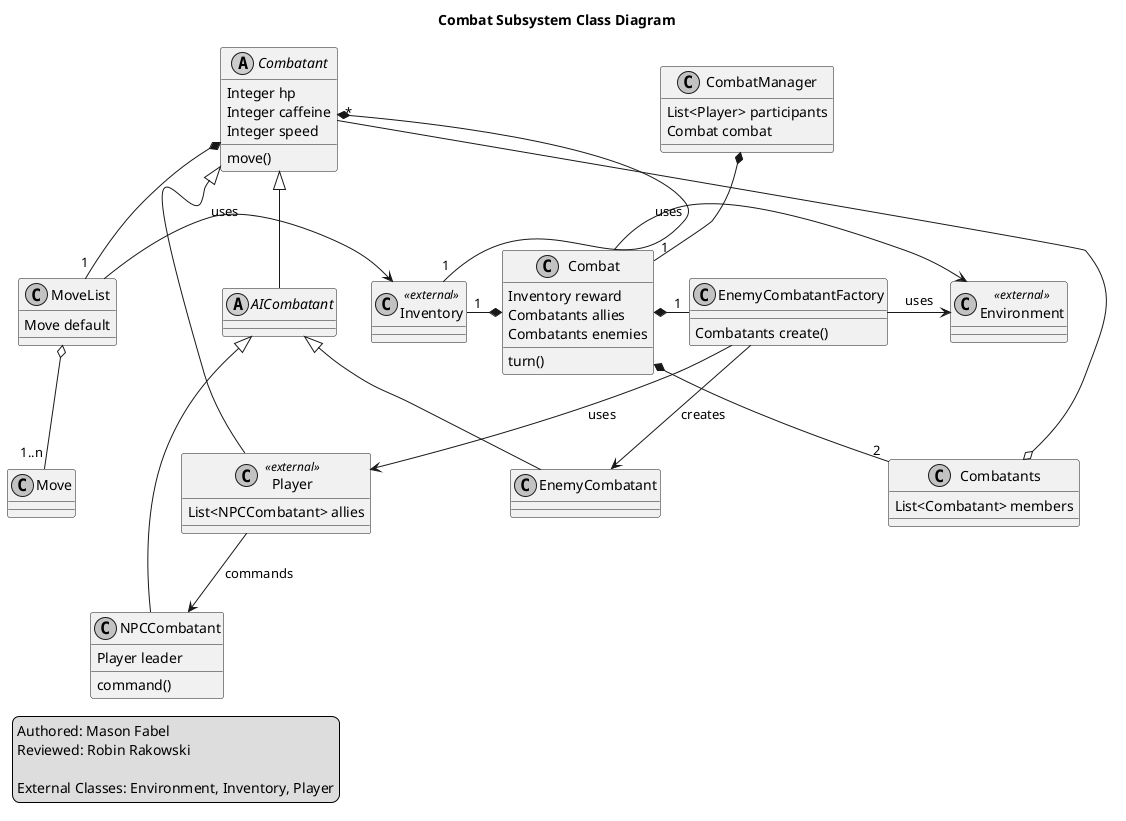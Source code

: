 @startuml
skinparam monochrome true
skinparam shadowing false

title Combat Subsystem Class Diagram
legend left
	Authored: Mason Fabel
	Reviewed: Robin Rakowski

	External Classes: Environment, Inventory, Player
endlegend

class CombatManager {
	List<Player> participants
	Combat combat
}
CombatManager *-down- "1" Combat

class Combat {
	Inventory reward
	Combatants allies
	Combatants enemies
	turn()
}
Combat *-left- "1" Inventory
Combat *-down- "2" Combatants
Combat -right-> Environment : uses
Combat *-right- "1" EnemyCombatantFactory

class Environment <<external>>

class Combatants {
	List<Combatant> members
}
Combatants o-down- "*" Combatant

abstract class Combatant {
	Integer hp
	Integer caffeine
	Integer speed
	move()
}
Combatant *-down- "1" Inventory
Combatant *-down- "1" MoveList

class Player <<external>> {
	List<NPCCombatant> allies
}
Player -left-|> Combatant
Player -down-> NPCCombatant : commands

abstract class AICombatant
AICombatant -up-|> Combatant

class NPCCombatant {
	Player leader
	command()
}
NPCCombatant -left-|> AICombatant

class EnemyCombatantFactory {
	Combatants create()
}
EnemyCombatantFactory -down-> Player : uses
EnemyCombatantFactory -down-> EnemyCombatant : creates
EnemyCombatantFactory -right-> Environment : uses

class EnemyCombatant
EnemyCombatant -up-|> AICombatant

class Inventory <<external>>

class MoveList {
	Move default
}
MoveList o-down- "1..n" Move
MoveList -right-> Inventory : uses

class Move

@enduml
